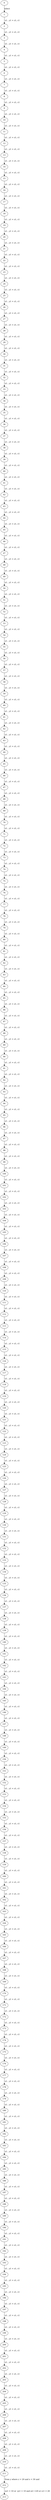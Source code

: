 digraph g{0;
1;
2;
3;
4;
5;
6;
7;
8;
9;
10;
11;
12;
13;
14;
15;
16;
17;
18;
19;
20;
21;
22;
23;
24;
25;
26;
27;
28;
29;
30;
31;
32;
33;
34;
35;
36;
37;
38;
39;
40;
41;
42;
43;
44;
45;
46;
47;
48;
49;
50;
51;
52;
53;
54;
55;
56;
57;
58;
59;
60;
61;
62;
63;
64;
65;
66;
67;
68;
69;
70;
71;
72;
73;
74;
75;
76;
77;
78;
79;
80;
81;
82;
83;
84;
85;
86;
87;
88;
89;
90;
91;
92;
93;
94;
95;
96;
97;
98;
99;
100;
101;
102;
103;
104;
105;
106;
107;
108;
109;
110;
111;
112;
113;
114;
115;
116;
117;
118;
119;
120;
121;
122;
123;
124;
125;
126;
127;
128;
129;
130;
131;
132;
133;
134;
135;
136;
137;
138;
139;
140;
141;
142;
143;
144;
145;
146;
147;
148;
149;
150;
151;
152;
153;
154;
155;
156;
157;
158;
159;
160;
161;
162;
163;
164;
165;
166;
167;
168;
169;
170;
171;
172;
173;
174;
175;
176;
177;
178;
179;
180;
181;
182;
183;
184;
185;
186;
187;
188;
189;
190;
191;
192;
193;
194;
195;
196;
197;
198;
199;
200;
201;
202;
203;
204;
205;
206;
207;
208;
209;
210;
211;
212;
213;
0 -> 1 [ label="select "];
1 -> 2 [ label=" x1 , y1 + z1, c1 "];
2 -> 3 [ label=" x1 , y1 + z1, c1 "];
3 -> 4 [ label=" x1 , y1 + z1, c1 "];
4 -> 5 [ label=" x1 , y1 + z1, c1 "];
5 -> 6 [ label=" x1 , y1 + z1, c1 "];
6 -> 7 [ label=" x1 , y1 + z1, c1 "];
7 -> 8 [ label=" x1 , y1 + z1, c1 "];
8 -> 9 [ label=" x1 , y1 + z1, c1 "];
9 -> 10 [ label=" x1 , y1 + z1, c1 "];
10 -> 11 [ label=" x1 , y1 + z1, c1 "];
11 -> 12 [ label=" x1 , y1 + z1, c1 "];
12 -> 13 [ label=" x1 , y1 + z1, c1 "];
13 -> 14 [ label=" x1 , y1 + z1, c1 "];
14 -> 15 [ label=" x1 , y1 + z1, c1 "];
15 -> 16 [ label=" x1 , y1 + z1, c1 "];
16 -> 17 [ label=" x1 , y1 + z1, c1 "];
17 -> 18 [ label=" x1 , y1 + z1, c1 "];
18 -> 19 [ label=" x1 , y1 + z1, c1 "];
19 -> 20 [ label=" x1 , y1 + z1, c1 "];
20 -> 21 [ label=" x1 , y1 + z1, c1 "];
21 -> 22 [ label=" x1 , y1 + z1, c1 "];
22 -> 23 [ label=" x1 , y1 + z1, c1 "];
23 -> 24 [ label=" x1 , y1 + z1, c1 "];
24 -> 25 [ label=" x1 , y1 + z1, c1 "];
25 -> 26 [ label=" x1 , y1 + z1, c1 "];
26 -> 27 [ label=" x1 , y1 + z1, c1 "];
27 -> 28 [ label=" x1 , y1 + z1, c1 "];
28 -> 29 [ label=" x1 , y1 + z1, c1 "];
29 -> 30 [ label=" x1 , y1 + z1, c1 "];
30 -> 31 [ label=" x1 , y1 + z1, c1 "];
31 -> 32 [ label=" x1 , y1 + z1, c1 "];
32 -> 33 [ label=" x1 , y1 + z1, c1 "];
33 -> 34 [ label=" x1 , y1 + z1, c1 "];
34 -> 35 [ label=" x1 , y1 + z1, c1 "];
35 -> 36 [ label=" x1 , y1 + z1, c1 "];
36 -> 37 [ label=" x1 , y1 + z1, c1 "];
37 -> 38 [ label=" x1 , y1 + z1, c1 "];
38 -> 39 [ label=" x1 , y1 + z1, c1 "];
39 -> 40 [ label=" x1 , y1 + z1, c1 "];
40 -> 41 [ label=" x1 , y1 + z1, c1 "];
41 -> 42 [ label=" x1 , y1 + z1, c1 "];
42 -> 43 [ label=" x1 , y1 + z1, c1 "];
43 -> 44 [ label=" x1 , y1 + z1, c1 "];
44 -> 45 [ label=" x1 , y1 + z1, c1 "];
45 -> 46 [ label=" x1 , y1 + z1, c1 "];
46 -> 47 [ label=" x1 , y1 + z1, c1 "];
47 -> 48 [ label=" x1 , y1 + z1, c1 "];
48 -> 49 [ label=" x1 , y1 + z1, c1 "];
49 -> 50 [ label=" x1 , y1 + z1, c1 "];
50 -> 51 [ label=" x1 , y1 + z1, c1 "];
51 -> 52 [ label=" x1 , y1 + z1, c1 "];
52 -> 53 [ label=" x1 , y1 + z1, c1 "];
53 -> 54 [ label=" x1 , y1 + z1, c1 "];
54 -> 55 [ label=" x1 , y1 + z1, c1 "];
55 -> 56 [ label=" x1 , y1 + z1, c1 "];
56 -> 57 [ label=" x1 , y1 + z1, c1 "];
57 -> 58 [ label=" x1 , y1 + z1, c1 "];
58 -> 59 [ label=" x1 , y1 + z1, c1 "];
59 -> 60 [ label=" x1 , y1 + z1, c1 "];
60 -> 61 [ label=" x1 , y1 + z1, c1 "];
61 -> 62 [ label=" x1 , y1 + z1, c1 "];
62 -> 63 [ label=" x1 , y1 + z1, c1 "];
63 -> 64 [ label=" x1 , y1 + z1, c1 "];
64 -> 65 [ label=" x1 , y1 + z1, c1 "];
65 -> 66 [ label=" x1 , y1 + z1, c1 "];
66 -> 67 [ label=" x1 , y1 + z1, c1 "];
67 -> 68 [ label=" x1 , y1 + z1, c1 "];
68 -> 69 [ label=" x1 , y1 + z1, c1 "];
69 -> 70 [ label=" x1 , y1 + z1, c1 "];
70 -> 71 [ label=" x1 , y1 + z1, c1 "];
71 -> 72 [ label=" x1 , y1 + z1, c1 "];
72 -> 73 [ label=" x1 , y1 + z1, c1 "];
73 -> 74 [ label=" x1 , y1 + z1, c1 "];
74 -> 75 [ label=" x1 , y1 + z1, c1 "];
75 -> 76 [ label=" x1 , y1 + z1, c1 "];
76 -> 77 [ label=" x1 , y1 + z1, c1 "];
77 -> 78 [ label=" x1 , y1 + z1, c1 "];
78 -> 79 [ label=" x1 , y1 + z1, c1 "];
79 -> 80 [ label=" x1 , y1 + z1, c1 "];
80 -> 81 [ label=" x1 , y1 + z1, c1 "];
81 -> 82 [ label=" x1 , y1 + z1, c1 "];
82 -> 83 [ label=" x1 , y1 + z1, c1 "];
83 -> 84 [ label=" x1 , y1 + z1, c1 "];
84 -> 85 [ label=" x1 , y1 + z1, c1 "];
85 -> 86 [ label=" x1 , y1 + z1, c1 "];
86 -> 87 [ label=" x1 , y1 + z1, c1 "];
87 -> 88 [ label=" x1 , y1 + z1, c1 "];
88 -> 89 [ label=" x1 , y1 + z1, c1 "];
89 -> 90 [ label=" x1 , y1 + z1, c1 "];
90 -> 91 [ label=" x1 , y1 + z1, c1 "];
91 -> 92 [ label=" x1 , y1 + z1, c1 "];
92 -> 93 [ label=" x1 , y1 + z1, c1 "];
93 -> 94 [ label=" x1 , y1 + z1, c1 "];
94 -> 95 [ label=" x1 , y1 + z1, c1 "];
95 -> 96 [ label=" x1 , y1 + z1, c1 "];
96 -> 97 [ label=" x1 , y1 + z1, c1 "];
97 -> 98 [ label=" x1 , y1 + z1, c1 "];
98 -> 99 [ label=" x1 , y1 + z1, c1 "];
99 -> 100 [ label=" x1 , y1 + z1, c1 "];
100 -> 101 [ label=" x1 , y1 + z1, c1 "];
101 -> 102 [ label=" x1 , y1 + z1, c1 "];
102 -> 103 [ label=" x1 , y1 + z1, c1 "];
103 -> 104 [ label=" x1 , y1 + z1, c1 "];
104 -> 105 [ label=" x1 , y1 + z1, c1 "];
105 -> 106 [ label=" x1 , y1 + z1, c1 "];
106 -> 107 [ label=" x1 , y1 + z1, c1 "];
107 -> 108 [ label=" x1 , y1 + z1, c1 "];
108 -> 109 [ label=" x1 , y1 + z1, c1 "];
109 -> 110 [ label=" x1 , y1 + z1, c1 "];
110 -> 111 [ label=" x1 , y1 + z1, c1 "];
111 -> 112 [ label=" x1 , y1 + z1, c1 "];
112 -> 113 [ label=" x1 , y1 + z1, c1 "];
113 -> 114 [ label=" x1 , y1 + z1, c1 "];
114 -> 115 [ label=" x1 , y1 + z1, c1 "];
115 -> 116 [ label=" x1 , y1 + z1, c1 "];
116 -> 117 [ label=" x1 , y1 + z1, c1 "];
117 -> 118 [ label=" x1 , y1 + z1, c1 "];
118 -> 119 [ label=" x1 , y1 + z1, c1 "];
119 -> 120 [ label=" x1 , y1 + z1, c1 "];
120 -> 121 [ label=" x1 , y1 + z1, c1 "];
121 -> 122 [ label=" x1 , y1 + z1, c1 "];
122 -> 123 [ label=" x1 , y1 + z1, c1 "];
123 -> 124 [ label=" x1 , y1 + z1, c1 "];
124 -> 125 [ label=" x1 , y1 + z1, c1 "];
125 -> 126 [ label=" x1 , y1 + z1, c1 "];
126 -> 127 [ label=" x1 , y1 + z1, c1 "];
127 -> 128 [ label=" x1 , y1 + z1, c1 "];
128 -> 129 [ label=" x1 , y1 + z1, c1 "];
129 -> 130 [ label=" x1 , y1 + z1, c1 "];
130 -> 131 [ label=" x1 , y1 + z1, c1 "];
131 -> 132 [ label=" x1 , y1 + z1, c1 "];
132 -> 133 [ label=" x1 , y1 + z1, c1 "];
133 -> 134 [ label=" x1 , y1 + z1, c1 "];
134 -> 135 [ label=" x1 , y1 + z1, c1 "];
135 -> 136 [ label=" x1 , y1 + z1, c1 "];
136 -> 137 [ label=" x1 , y1 + z1, c1 "];
137 -> 138 [ label=" x1 , y1 + z1, c1 "];
138 -> 139 [ label=" x1 , y1 + z1, c1 "];
139 -> 140 [ label=" x1 , y1 + z1, c1 "];
140 -> 141 [ label=" x1 , y1 + z1, c1 "];
141 -> 142 [ label=" x1 , y1 + z1, c1 "];
142 -> 143 [ label=" x1 , y1 + z1, c1 "];
143 -> 144 [ label=" x1 , y1 + z1, c1 "];
144 -> 145 [ label=" x1 , y1 + z1, c1 "];
145 -> 146 [ label=" x1 , y1 + z1, c1 "];
146 -> 147 [ label=" x1 , y1 + z1, c1 "];
147 -> 148 [ label=" x1 , y1 + z1, c1 "];
148 -> 149 [ label=" x1 , y1 + z1, c1 "];
149 -> 150 [ label=" x1 , y1 + z1, c1 "];
150 -> 151 [ label=" x1 , y1 + z1, c1 "];
151 -> 152 [ label=" x1 , y1 + z1, c1 "];
152 -> 153 [ label=" x1 , y1 + z1, c1 "];
153 -> 154 [ label=" x1 , y1 + z1, c1 "];
154 -> 155 [ label=" x1 , y1 + z1, c1 "];
155 -> 156 [ label=" x1 , y1 + z1, c1 "];
156 -> 157 [ label=" x1 , y1 + z1, c1 "];
157 -> 158 [ label=" x1 , y1 + z1, c1 "];
158 -> 159 [ label=" x1 , y1 + z1, c1 "];
159 -> 160 [ label=" x1 , y1 + z1, c1 "];
160 -> 161 [ label=" x1 , y1 + z1, c1 "];
161 -> 162 [ label=" x1 , y1 + z1, c1 "];
162 -> 163 [ label=" x1 , y1 + z1, c1 "];
163 -> 164 [ label=" x1 , y1 + z1, c1 "];
164 -> 165 [ label=" x1 , y1 + z1, c1 "];
165 -> 166 [ label=" x1 , y1 + z1, c1 "];
166 -> 167 [ label=" x1 , y1 + z1, c1 "];
167 -> 168 [ label=" x1 , y1 + z1, c1 "];
168 -> 169 [ label=" x1 , y1 + z1, c1 "];
169 -> 170 [ label=" x1 , y1 + z1, c1 "];
170 -> 171 [ label=" x1 , y1 + z1, c1 "];
171 -> 172 [ label=" x1 , y1 + z1, c1 "];
172 -> 173 [ label=" x1 , y1 + z1, c1 "];
173 -> 174 [ label=" x1 , y1 + z1, c1 "];
174 -> 175 [ label=" x1 , y1 + z1, c1 "];
175 -> 176 [ label=" x1 , y1 + z1, c1 "];
176 -> 177 [ label=" x1 , y1 + z1, c1 "];
177 -> 178 [ label=" x1 , y1 + z1, c1 "];
178 -> 179 [ label=" x1 , y1 + z1, c1 "];
179 -> 180 [ label=" x1 , y1 + z1, c1 "];
180 -> 181 [ label=" x1 , y1 + z1, c1 "];
181 -> 182 [ label=" x1 , y1 + z1, c1 "];
182 -> 183 [ label=" x1 , y1 + z1, c1 "];
183 -> 184 [ label=" x1 , y1 + z1, c1 "];
184 -> 185 [ label=" x1 , y1 + z1, c1 "];
185 -> 186 [ label=" x1 , y1 + z1, c1 "];
186 -> 187 [ label=" x1 , y1 + z1, c1 "];
187 -> 188 [ label=" x1 , y1 + z1, c1 "];
188 -> 189 [ label=" x1 , y1 + z1, c1 "];
189 -> 190 [ label=" x1 , y1 + z1, c1 "];
190 -> 191 [ label=" x1 , y1 + z1, c1 "];
191 -> 192 [ label=" x1 , y1 + z1, c1 "];
192 -> 193 [ label=" x1 , y1 + z1, c1 "];
193 -> 194 [ label=" x1 , y1 + z1, c1 "];
194 -> 195 [ label=" x1 , y1 + z1, c1 "];
195 -> 196 [ label=" x1 , y1 + z1, c1 "];
196 -> 197 [ label=" x1 , y1 + z1, c1 "];
197 -> 198 [ label=" x1 , y1 + z1, c1 "];
198 -> 199 [ label=" x1 , y1 + z1, c1 "];
199 -> 200 [ label=" x1 , y1 + z1, c1 "];
200 -> 201 [ label=" x1 , y1 + z1, c1 "];
201 -> 202 [ label=" x1 , y1 + z1, c1 "];
202 -> 203 [ label=" x1 , y1 + z1, c1 "];
203 -> 204 [ label=" x1 , y1 + z1, c1 "];
204 -> 205 [ label=" x1 , y1 + z1, c1 "];
205 -> 206 [ label=" x1 , y1 + z1, c1 "];
206 -> 207 [ label=" x1 , y1 + z1, c1 "];
207 -> 208 [ label=" x1 , y1 + z1, c1 "];
208 -> 209 [ label=" x1 , y1 + z1, c1 "];
209 -> 210 [ label=" x1 , y1 + z1, c1 "];
210 -> 211 [ label=" x1 , y1 + z1, c1 "];
211 -> 212 [ label=" from y where z > 20 and x < 30 and"];
212 -> 213 [ label=" xx1 < 10 or  yy1 > 10 and zz1 <20 or cc1 > 20 "];
}